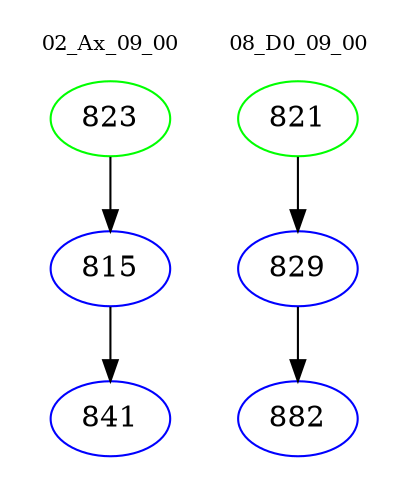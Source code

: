 digraph{
subgraph cluster_0 {
color = white
label = "02_Ax_09_00";
fontsize=10;
T0_823 [label="823", color="green"]
T0_823 -> T0_815 [color="black"]
T0_815 [label="815", color="blue"]
T0_815 -> T0_841 [color="black"]
T0_841 [label="841", color="blue"]
}
subgraph cluster_1 {
color = white
label = "08_D0_09_00";
fontsize=10;
T1_821 [label="821", color="green"]
T1_821 -> T1_829 [color="black"]
T1_829 [label="829", color="blue"]
T1_829 -> T1_882 [color="black"]
T1_882 [label="882", color="blue"]
}
}
